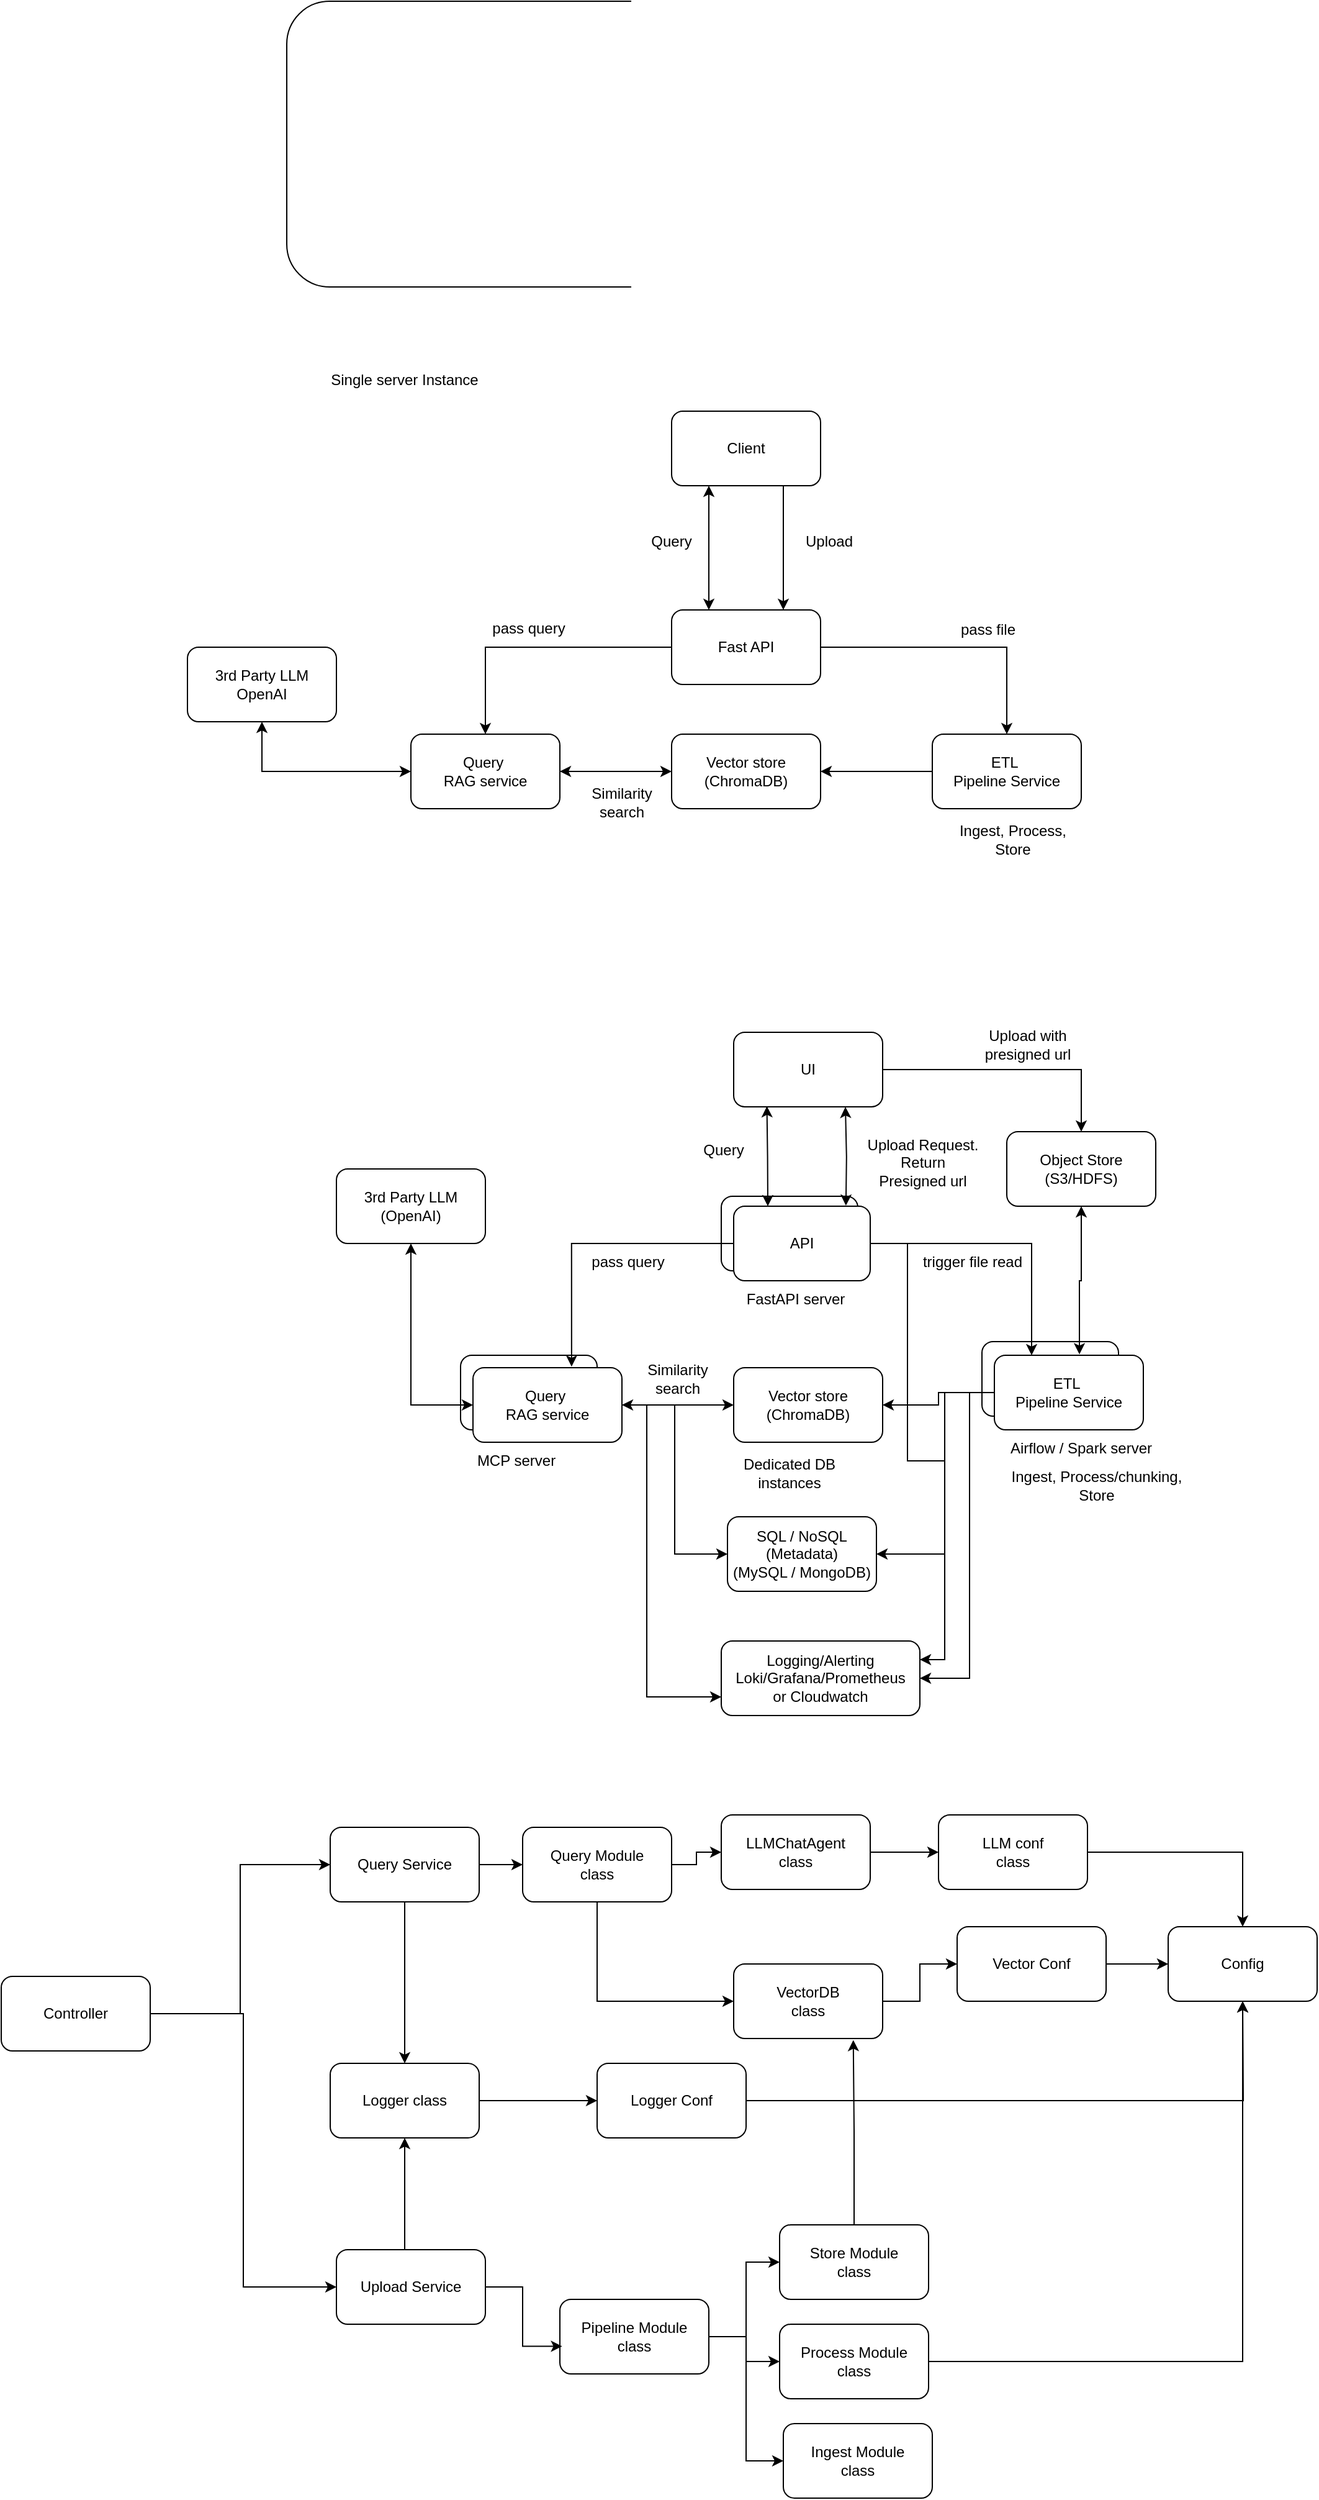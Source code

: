 <mxfile version="28.0.7">
  <diagram name="Page-1" id="8ba9l9_jwwmz3OkizyqZ">
    <mxGraphModel dx="2304" dy="2036" grid="1" gridSize="10" guides="1" tooltips="1" connect="1" arrows="1" fold="1" page="1" pageScale="1" pageWidth="850" pageHeight="1100" math="0" shadow="0">
      <root>
        <mxCell id="0" />
        <mxCell id="1" parent="0" />
        <mxCell id="soWcEMM31tVHpUFdJniQ-62" value="" style="rounded=1;whiteSpace=wrap;html=1;" vertex="1" parent="1">
          <mxGeometry x="570" y="799" width="110" height="60" as="geometry" />
        </mxCell>
        <mxCell id="soWcEMM31tVHpUFdJniQ-61" value="" style="rounded=1;whiteSpace=wrap;html=1;" vertex="1" parent="1">
          <mxGeometry x="150" y="810" width="110" height="60" as="geometry" />
        </mxCell>
        <mxCell id="soWcEMM31tVHpUFdJniQ-60" value="" style="rounded=1;whiteSpace=wrap;html=1;" vertex="1" parent="1">
          <mxGeometry x="360" y="682" width="110" height="60" as="geometry" />
        </mxCell>
        <mxCell id="soWcEMM31tVHpUFdJniQ-6" value="" style="rounded=1;whiteSpace=wrap;html=1;fillColor=none;" vertex="1" parent="1">
          <mxGeometry x="10" y="-280" width="620" height="230" as="geometry" />
        </mxCell>
        <mxCell id="soWcEMM31tVHpUFdJniQ-8" style="edgeStyle=orthogonalEdgeStyle;rounded=0;orthogonalLoop=1;jettySize=auto;html=1;exitX=0.25;exitY=1;exitDx=0;exitDy=0;startArrow=classic;startFill=1;" edge="1" parent="1" source="soWcEMM31tVHpUFdJniQ-1">
          <mxGeometry relative="1" as="geometry">
            <mxPoint x="350" y="210" as="targetPoint" />
          </mxGeometry>
        </mxCell>
        <mxCell id="soWcEMM31tVHpUFdJniQ-18" style="edgeStyle=orthogonalEdgeStyle;rounded=0;orthogonalLoop=1;jettySize=auto;html=1;exitX=0.75;exitY=1;exitDx=0;exitDy=0;entryX=0.75;entryY=0;entryDx=0;entryDy=0;startArrow=none;startFill=0;" edge="1" parent="1" source="soWcEMM31tVHpUFdJniQ-1" target="soWcEMM31tVHpUFdJniQ-2">
          <mxGeometry relative="1" as="geometry" />
        </mxCell>
        <mxCell id="soWcEMM31tVHpUFdJniQ-1" value="Client" style="rounded=1;whiteSpace=wrap;html=1;" vertex="1" parent="1">
          <mxGeometry x="320" y="50" width="120" height="60" as="geometry" />
        </mxCell>
        <mxCell id="soWcEMM31tVHpUFdJniQ-27" style="edgeStyle=orthogonalEdgeStyle;rounded=0;orthogonalLoop=1;jettySize=auto;html=1;entryX=0.5;entryY=0;entryDx=0;entryDy=0;" edge="1" parent="1" source="soWcEMM31tVHpUFdJniQ-2" target="soWcEMM31tVHpUFdJniQ-3">
          <mxGeometry relative="1" as="geometry" />
        </mxCell>
        <mxCell id="soWcEMM31tVHpUFdJniQ-30" style="edgeStyle=orthogonalEdgeStyle;rounded=0;orthogonalLoop=1;jettySize=auto;html=1;" edge="1" parent="1" source="soWcEMM31tVHpUFdJniQ-2" target="soWcEMM31tVHpUFdJniQ-4">
          <mxGeometry relative="1" as="geometry" />
        </mxCell>
        <mxCell id="soWcEMM31tVHpUFdJniQ-2" value="Fast API" style="rounded=1;whiteSpace=wrap;html=1;" vertex="1" parent="1">
          <mxGeometry x="320" y="210" width="120" height="60" as="geometry" />
        </mxCell>
        <mxCell id="soWcEMM31tVHpUFdJniQ-29" style="edgeStyle=orthogonalEdgeStyle;rounded=0;orthogonalLoop=1;jettySize=auto;html=1;entryX=1;entryY=0.5;entryDx=0;entryDy=0;" edge="1" parent="1" source="soWcEMM31tVHpUFdJniQ-3" target="soWcEMM31tVHpUFdJniQ-5">
          <mxGeometry relative="1" as="geometry" />
        </mxCell>
        <mxCell id="soWcEMM31tVHpUFdJniQ-3" value="ETL&amp;nbsp;&lt;div&gt;Pipeline Service&lt;/div&gt;" style="rounded=1;whiteSpace=wrap;html=1;" vertex="1" parent="1">
          <mxGeometry x="530" y="310" width="120" height="60" as="geometry" />
        </mxCell>
        <mxCell id="soWcEMM31tVHpUFdJniQ-20" style="edgeStyle=orthogonalEdgeStyle;rounded=0;orthogonalLoop=1;jettySize=auto;html=1;exitX=0;exitY=0.5;exitDx=0;exitDy=0;entryX=0.5;entryY=1;entryDx=0;entryDy=0;startArrow=classic;startFill=1;" edge="1" parent="1" source="soWcEMM31tVHpUFdJniQ-4" target="soWcEMM31tVHpUFdJniQ-7">
          <mxGeometry relative="1" as="geometry" />
        </mxCell>
        <mxCell id="soWcEMM31tVHpUFdJniQ-31" style="edgeStyle=orthogonalEdgeStyle;rounded=0;orthogonalLoop=1;jettySize=auto;html=1;entryX=0;entryY=0.5;entryDx=0;entryDy=0;startArrow=classic;startFill=1;" edge="1" parent="1" source="soWcEMM31tVHpUFdJniQ-4" target="soWcEMM31tVHpUFdJniQ-5">
          <mxGeometry relative="1" as="geometry" />
        </mxCell>
        <mxCell id="soWcEMM31tVHpUFdJniQ-4" value="Query&amp;nbsp;&lt;div&gt;RAG service&lt;/div&gt;" style="rounded=1;whiteSpace=wrap;html=1;" vertex="1" parent="1">
          <mxGeometry x="110" y="310" width="120" height="60" as="geometry" />
        </mxCell>
        <mxCell id="soWcEMM31tVHpUFdJniQ-5" value="Vector store&lt;br&gt;(ChromaDB)" style="rounded=1;whiteSpace=wrap;html=1;" vertex="1" parent="1">
          <mxGeometry x="320" y="310" width="120" height="60" as="geometry" />
        </mxCell>
        <mxCell id="soWcEMM31tVHpUFdJniQ-7" value="3rd Party LLM&lt;br&gt;OpenAI" style="rounded=1;whiteSpace=wrap;html=1;" vertex="1" parent="1">
          <mxGeometry x="-70" y="240" width="120" height="60" as="geometry" />
        </mxCell>
        <mxCell id="soWcEMM31tVHpUFdJniQ-9" style="edgeStyle=orthogonalEdgeStyle;rounded=0;orthogonalLoop=1;jettySize=auto;html=1;exitX=0.223;exitY=0.991;exitDx=0;exitDy=0;entryX=0.25;entryY=0;entryDx=0;entryDy=0;startArrow=classic;startFill=1;exitPerimeter=0;" edge="1" parent="1">
          <mxGeometry relative="1" as="geometry">
            <mxPoint x="396.76" y="609.46" as="sourcePoint" />
            <mxPoint x="397.5" y="690.0" as="targetPoint" />
          </mxGeometry>
        </mxCell>
        <mxCell id="soWcEMM31tVHpUFdJniQ-36" style="edgeStyle=orthogonalEdgeStyle;rounded=0;orthogonalLoop=1;jettySize=auto;html=1;entryX=0.5;entryY=0;entryDx=0;entryDy=0;" edge="1" parent="1" source="soWcEMM31tVHpUFdJniQ-10" target="soWcEMM31tVHpUFdJniQ-15">
          <mxGeometry relative="1" as="geometry" />
        </mxCell>
        <mxCell id="soWcEMM31tVHpUFdJniQ-10" value="UI" style="rounded=1;whiteSpace=wrap;html=1;" vertex="1" parent="1">
          <mxGeometry x="370" y="550" width="120" height="60" as="geometry" />
        </mxCell>
        <mxCell id="soWcEMM31tVHpUFdJniQ-37" style="edgeStyle=orthogonalEdgeStyle;rounded=0;orthogonalLoop=1;jettySize=auto;html=1;exitX=0.822;exitY=-0.008;exitDx=0;exitDy=0;entryX=0.75;entryY=1;entryDx=0;entryDy=0;exitPerimeter=0;startArrow=classic;startFill=1;" edge="1" parent="1">
          <mxGeometry relative="1" as="geometry">
            <mxPoint x="460.42" y="689.52" as="sourcePoint" />
            <mxPoint x="460" y="610" as="targetPoint" />
          </mxGeometry>
        </mxCell>
        <mxCell id="soWcEMM31tVHpUFdJniQ-47" style="edgeStyle=orthogonalEdgeStyle;rounded=0;orthogonalLoop=1;jettySize=auto;html=1;entryX=0.25;entryY=0;entryDx=0;entryDy=0;" edge="1" parent="1" source="soWcEMM31tVHpUFdJniQ-11" target="soWcEMM31tVHpUFdJniQ-12">
          <mxGeometry relative="1" as="geometry" />
        </mxCell>
        <mxCell id="soWcEMM31tVHpUFdJniQ-107" style="edgeStyle=orthogonalEdgeStyle;rounded=0;orthogonalLoop=1;jettySize=auto;html=1;entryX=1;entryY=0.25;entryDx=0;entryDy=0;" edge="1" parent="1" source="soWcEMM31tVHpUFdJniQ-11" target="soWcEMM31tVHpUFdJniQ-65">
          <mxGeometry relative="1" as="geometry">
            <Array as="points">
              <mxPoint x="510" y="720" />
              <mxPoint x="510" y="895" />
              <mxPoint x="540" y="895" />
              <mxPoint x="540" y="1055" />
            </Array>
          </mxGeometry>
        </mxCell>
        <mxCell id="soWcEMM31tVHpUFdJniQ-11" value="API" style="rounded=1;whiteSpace=wrap;html=1;" vertex="1" parent="1">
          <mxGeometry x="370" y="690" width="110" height="60" as="geometry" />
        </mxCell>
        <mxCell id="soWcEMM31tVHpUFdJniQ-46" style="edgeStyle=orthogonalEdgeStyle;rounded=0;orthogonalLoop=1;jettySize=auto;html=1;entryX=1;entryY=0.5;entryDx=0;entryDy=0;" edge="1" parent="1" source="soWcEMM31tVHpUFdJniQ-12" target="soWcEMM31tVHpUFdJniQ-14">
          <mxGeometry relative="1" as="geometry" />
        </mxCell>
        <mxCell id="soWcEMM31tVHpUFdJniQ-57" style="edgeStyle=orthogonalEdgeStyle;rounded=0;orthogonalLoop=1;jettySize=auto;html=1;entryX=1;entryY=0.5;entryDx=0;entryDy=0;" edge="1" parent="1" source="soWcEMM31tVHpUFdJniQ-12" target="soWcEMM31tVHpUFdJniQ-56">
          <mxGeometry relative="1" as="geometry">
            <Array as="points">
              <mxPoint x="540" y="840" />
              <mxPoint x="540" y="970" />
            </Array>
          </mxGeometry>
        </mxCell>
        <mxCell id="soWcEMM31tVHpUFdJniQ-66" style="edgeStyle=orthogonalEdgeStyle;rounded=0;orthogonalLoop=1;jettySize=auto;html=1;entryX=1;entryY=0.5;entryDx=0;entryDy=0;" edge="1" parent="1" source="soWcEMM31tVHpUFdJniQ-12" target="soWcEMM31tVHpUFdJniQ-65">
          <mxGeometry relative="1" as="geometry">
            <Array as="points">
              <mxPoint x="560" y="840" />
              <mxPoint x="560" y="1070" />
            </Array>
          </mxGeometry>
        </mxCell>
        <mxCell id="soWcEMM31tVHpUFdJniQ-12" value="ETL&amp;nbsp;&lt;div&gt;Pipeline Service&lt;/div&gt;" style="rounded=1;whiteSpace=wrap;html=1;" vertex="1" parent="1">
          <mxGeometry x="580" y="810" width="120" height="60" as="geometry" />
        </mxCell>
        <mxCell id="soWcEMM31tVHpUFdJniQ-58" style="edgeStyle=orthogonalEdgeStyle;rounded=0;orthogonalLoop=1;jettySize=auto;html=1;entryX=0;entryY=0.5;entryDx=0;entryDy=0;" edge="1" parent="1" source="soWcEMM31tVHpUFdJniQ-13" target="soWcEMM31tVHpUFdJniQ-56">
          <mxGeometry relative="1" as="geometry" />
        </mxCell>
        <mxCell id="soWcEMM31tVHpUFdJniQ-67" style="edgeStyle=orthogonalEdgeStyle;rounded=0;orthogonalLoop=1;jettySize=auto;html=1;entryX=0;entryY=0.75;entryDx=0;entryDy=0;" edge="1" parent="1" source="soWcEMM31tVHpUFdJniQ-13" target="soWcEMM31tVHpUFdJniQ-65">
          <mxGeometry relative="1" as="geometry">
            <Array as="points">
              <mxPoint x="300" y="850" />
              <mxPoint x="300" y="1085" />
            </Array>
          </mxGeometry>
        </mxCell>
        <mxCell id="soWcEMM31tVHpUFdJniQ-13" value="Query&amp;nbsp;&lt;div&gt;RAG service&lt;/div&gt;" style="rounded=1;whiteSpace=wrap;html=1;" vertex="1" parent="1">
          <mxGeometry x="160" y="820" width="120" height="60" as="geometry" />
        </mxCell>
        <mxCell id="soWcEMM31tVHpUFdJniQ-45" style="edgeStyle=orthogonalEdgeStyle;rounded=0;orthogonalLoop=1;jettySize=auto;html=1;entryX=1;entryY=0.5;entryDx=0;entryDy=0;startArrow=classic;startFill=1;" edge="1" parent="1" source="soWcEMM31tVHpUFdJniQ-14" target="soWcEMM31tVHpUFdJniQ-13">
          <mxGeometry relative="1" as="geometry" />
        </mxCell>
        <mxCell id="soWcEMM31tVHpUFdJniQ-14" value="Vector store&lt;div&gt;(ChromaDB)&lt;/div&gt;" style="rounded=1;whiteSpace=wrap;html=1;" vertex="1" parent="1">
          <mxGeometry x="370" y="820" width="120" height="60" as="geometry" />
        </mxCell>
        <mxCell id="soWcEMM31tVHpUFdJniQ-15" value="Object Store (S3/HDFS)" style="rounded=1;whiteSpace=wrap;html=1;" vertex="1" parent="1">
          <mxGeometry x="590" y="630" width="120" height="60" as="geometry" />
        </mxCell>
        <mxCell id="soWcEMM31tVHpUFdJniQ-44" style="edgeStyle=orthogonalEdgeStyle;rounded=0;orthogonalLoop=1;jettySize=auto;html=1;entryX=0;entryY=0.5;entryDx=0;entryDy=0;startArrow=classic;startFill=1;" edge="1" parent="1" source="soWcEMM31tVHpUFdJniQ-16" target="soWcEMM31tVHpUFdJniQ-13">
          <mxGeometry relative="1" as="geometry" />
        </mxCell>
        <mxCell id="soWcEMM31tVHpUFdJniQ-16" value="3rd Party LLM&lt;br&gt;(OpenAI)" style="rounded=1;whiteSpace=wrap;html=1;" vertex="1" parent="1">
          <mxGeometry x="50" y="660" width="120" height="60" as="geometry" />
        </mxCell>
        <mxCell id="soWcEMM31tVHpUFdJniQ-17" value="Query" style="text;html=1;align=center;verticalAlign=middle;whiteSpace=wrap;rounded=0;" vertex="1" parent="1">
          <mxGeometry x="290" y="140" width="60" height="30" as="geometry" />
        </mxCell>
        <mxCell id="soWcEMM31tVHpUFdJniQ-19" value="Upload" style="text;html=1;align=center;verticalAlign=middle;whiteSpace=wrap;rounded=0;" vertex="1" parent="1">
          <mxGeometry x="417" y="140" width="60" height="30" as="geometry" />
        </mxCell>
        <mxCell id="soWcEMM31tVHpUFdJniQ-32" value="Similarity&lt;div&gt;search&lt;/div&gt;" style="text;html=1;align=center;verticalAlign=middle;whiteSpace=wrap;rounded=0;" vertex="1" parent="1">
          <mxGeometry x="250" y="350" width="60" height="30" as="geometry" />
        </mxCell>
        <mxCell id="soWcEMM31tVHpUFdJniQ-33" value="pass file" style="text;html=1;align=center;verticalAlign=middle;whiteSpace=wrap;rounded=0;" vertex="1" parent="1">
          <mxGeometry x="530" y="211" width="90" height="30" as="geometry" />
        </mxCell>
        <mxCell id="soWcEMM31tVHpUFdJniQ-34" value="pass query" style="text;html=1;align=center;verticalAlign=middle;whiteSpace=wrap;rounded=0;" vertex="1" parent="1">
          <mxGeometry x="160" y="210" width="90" height="30" as="geometry" />
        </mxCell>
        <mxCell id="soWcEMM31tVHpUFdJniQ-35" value="Ingest, Process,&lt;div&gt;Store&lt;/div&gt;" style="text;html=1;align=center;verticalAlign=middle;whiteSpace=wrap;rounded=0;" vertex="1" parent="1">
          <mxGeometry x="530" y="380" width="130" height="30" as="geometry" />
        </mxCell>
        <mxCell id="soWcEMM31tVHpUFdJniQ-38" value="Upload Request. Return&lt;div&gt;Presigned url&lt;/div&gt;" style="text;html=1;align=center;verticalAlign=middle;whiteSpace=wrap;rounded=0;" vertex="1" parent="1">
          <mxGeometry x="475" y="630" width="95" height="50" as="geometry" />
        </mxCell>
        <mxCell id="soWcEMM31tVHpUFdJniQ-39" value="Query" style="text;html=1;align=center;verticalAlign=middle;whiteSpace=wrap;rounded=0;" vertex="1" parent="1">
          <mxGeometry x="330" y="630" width="64" height="30" as="geometry" />
        </mxCell>
        <mxCell id="soWcEMM31tVHpUFdJniQ-41" value="Airflow / Spark server" style="text;html=1;align=center;verticalAlign=middle;whiteSpace=wrap;rounded=0;" vertex="1" parent="1">
          <mxGeometry x="560" y="870" width="180" height="30" as="geometry" />
        </mxCell>
        <mxCell id="soWcEMM31tVHpUFdJniQ-42" value="MCP server" style="text;html=1;align=center;verticalAlign=middle;whiteSpace=wrap;rounded=0;" vertex="1" parent="1">
          <mxGeometry x="160" y="880" width="70" height="30" as="geometry" />
        </mxCell>
        <mxCell id="soWcEMM31tVHpUFdJniQ-43" value="Dedicated DB instances" style="text;html=1;align=center;verticalAlign=middle;whiteSpace=wrap;rounded=0;" vertex="1" parent="1">
          <mxGeometry x="370" y="890" width="90" height="30" as="geometry" />
        </mxCell>
        <mxCell id="soWcEMM31tVHpUFdJniQ-48" style="edgeStyle=orthogonalEdgeStyle;rounded=0;orthogonalLoop=1;jettySize=auto;html=1;entryX=0.662;entryY=-0.015;entryDx=0;entryDy=0;entryPerimeter=0;" edge="1" parent="1" source="soWcEMM31tVHpUFdJniQ-11" target="soWcEMM31tVHpUFdJniQ-13">
          <mxGeometry relative="1" as="geometry" />
        </mxCell>
        <mxCell id="soWcEMM31tVHpUFdJniQ-49" value="trigger file read" style="text;html=1;align=center;verticalAlign=middle;whiteSpace=wrap;rounded=0;" vertex="1" parent="1">
          <mxGeometry x="520" y="720" width="85" height="30" as="geometry" />
        </mxCell>
        <mxCell id="soWcEMM31tVHpUFdJniQ-51" style="edgeStyle=orthogonalEdgeStyle;rounded=0;orthogonalLoop=1;jettySize=auto;html=1;entryX=0.571;entryY=-0.013;entryDx=0;entryDy=0;entryPerimeter=0;startArrow=classic;startFill=1;" edge="1" parent="1" source="soWcEMM31tVHpUFdJniQ-15" target="soWcEMM31tVHpUFdJniQ-12">
          <mxGeometry relative="1" as="geometry" />
        </mxCell>
        <mxCell id="soWcEMM31tVHpUFdJniQ-52" value="FastAPI server" style="text;html=1;align=center;verticalAlign=middle;whiteSpace=wrap;rounded=0;" vertex="1" parent="1">
          <mxGeometry x="370" y="750" width="100" height="30" as="geometry" />
        </mxCell>
        <mxCell id="soWcEMM31tVHpUFdJniQ-53" value="pass query" style="text;html=1;align=center;verticalAlign=middle;whiteSpace=wrap;rounded=0;" vertex="1" parent="1">
          <mxGeometry x="240" y="720" width="90" height="30" as="geometry" />
        </mxCell>
        <mxCell id="soWcEMM31tVHpUFdJniQ-55" value="Upload with presigned url" style="text;html=1;align=center;verticalAlign=middle;whiteSpace=wrap;rounded=0;" vertex="1" parent="1">
          <mxGeometry x="562" y="550" width="90" height="20" as="geometry" />
        </mxCell>
        <mxCell id="soWcEMM31tVHpUFdJniQ-56" value="&lt;div&gt;SQL / NoSQL&lt;/div&gt;&lt;div&gt;(Metadata)&lt;br&gt;(MySQL / MongoDB)&lt;/div&gt;" style="rounded=1;whiteSpace=wrap;html=1;" vertex="1" parent="1">
          <mxGeometry x="365" y="940" width="120" height="60" as="geometry" />
        </mxCell>
        <mxCell id="soWcEMM31tVHpUFdJniQ-59" value="Similarity&lt;div&gt;search&lt;/div&gt;" style="text;html=1;align=center;verticalAlign=middle;whiteSpace=wrap;rounded=0;" vertex="1" parent="1">
          <mxGeometry x="295" y="814" width="60" height="30" as="geometry" />
        </mxCell>
        <mxCell id="soWcEMM31tVHpUFdJniQ-63" value="Ingest, Process/chunking,&lt;div&gt;Store&lt;/div&gt;" style="text;html=1;align=center;verticalAlign=middle;whiteSpace=wrap;rounded=0;" vertex="1" parent="1">
          <mxGeometry x="585" y="900" width="155" height="30" as="geometry" />
        </mxCell>
        <mxCell id="soWcEMM31tVHpUFdJniQ-65" value="Logging/Alerting&lt;div&gt;Loki/Grafana/Prometheus&lt;/div&gt;&lt;div&gt;or Cloudwatch&lt;/div&gt;" style="rounded=1;whiteSpace=wrap;html=1;" vertex="1" parent="1">
          <mxGeometry x="360" y="1040" width="160" height="60" as="geometry" />
        </mxCell>
        <mxCell id="soWcEMM31tVHpUFdJniQ-68" value="Single server Instance" style="text;html=1;align=center;verticalAlign=middle;whiteSpace=wrap;rounded=0;" vertex="1" parent="1">
          <mxGeometry x="30" y="10" width="150" height="30" as="geometry" />
        </mxCell>
        <mxCell id="soWcEMM31tVHpUFdJniQ-86" style="edgeStyle=orthogonalEdgeStyle;rounded=0;orthogonalLoop=1;jettySize=auto;html=1;entryX=0;entryY=0.5;entryDx=0;entryDy=0;" edge="1" parent="1" source="soWcEMM31tVHpUFdJniQ-70" target="soWcEMM31tVHpUFdJniQ-71">
          <mxGeometry relative="1" as="geometry" />
        </mxCell>
        <mxCell id="soWcEMM31tVHpUFdJniQ-87" style="edgeStyle=orthogonalEdgeStyle;rounded=0;orthogonalLoop=1;jettySize=auto;html=1;entryX=0;entryY=0.5;entryDx=0;entryDy=0;" edge="1" parent="1" source="soWcEMM31tVHpUFdJniQ-70" target="soWcEMM31tVHpUFdJniQ-81">
          <mxGeometry relative="1" as="geometry" />
        </mxCell>
        <mxCell id="soWcEMM31tVHpUFdJniQ-70" value="Controller" style="rounded=1;whiteSpace=wrap;html=1;" vertex="1" parent="1">
          <mxGeometry x="-220" y="1310" width="120" height="60" as="geometry" />
        </mxCell>
        <mxCell id="soWcEMM31tVHpUFdJniQ-89" style="edgeStyle=orthogonalEdgeStyle;rounded=0;orthogonalLoop=1;jettySize=auto;html=1;exitX=1;exitY=0.5;exitDx=0;exitDy=0;entryX=0;entryY=0.5;entryDx=0;entryDy=0;" edge="1" parent="1" source="soWcEMM31tVHpUFdJniQ-71" target="soWcEMM31tVHpUFdJniQ-72">
          <mxGeometry relative="1" as="geometry" />
        </mxCell>
        <mxCell id="soWcEMM31tVHpUFdJniQ-101" style="edgeStyle=orthogonalEdgeStyle;rounded=0;orthogonalLoop=1;jettySize=auto;html=1;" edge="1" parent="1" source="soWcEMM31tVHpUFdJniQ-71" target="soWcEMM31tVHpUFdJniQ-79">
          <mxGeometry relative="1" as="geometry" />
        </mxCell>
        <mxCell id="soWcEMM31tVHpUFdJniQ-71" value="Query Service" style="rounded=1;whiteSpace=wrap;html=1;" vertex="1" parent="1">
          <mxGeometry x="45" y="1190" width="120" height="60" as="geometry" />
        </mxCell>
        <mxCell id="soWcEMM31tVHpUFdJniQ-88" style="edgeStyle=orthogonalEdgeStyle;rounded=0;orthogonalLoop=1;jettySize=auto;html=1;entryX=0;entryY=0.5;entryDx=0;entryDy=0;exitX=0.5;exitY=1;exitDx=0;exitDy=0;" edge="1" parent="1" source="soWcEMM31tVHpUFdJniQ-72" target="soWcEMM31tVHpUFdJniQ-75">
          <mxGeometry relative="1" as="geometry" />
        </mxCell>
        <mxCell id="soWcEMM31tVHpUFdJniQ-90" style="edgeStyle=orthogonalEdgeStyle;rounded=0;orthogonalLoop=1;jettySize=auto;html=1;" edge="1" parent="1" source="soWcEMM31tVHpUFdJniQ-72" target="soWcEMM31tVHpUFdJniQ-73">
          <mxGeometry relative="1" as="geometry" />
        </mxCell>
        <mxCell id="soWcEMM31tVHpUFdJniQ-72" value="Query Module&lt;div&gt;class&lt;/div&gt;" style="rounded=1;whiteSpace=wrap;html=1;" vertex="1" parent="1">
          <mxGeometry x="200" y="1190" width="120" height="60" as="geometry" />
        </mxCell>
        <mxCell id="soWcEMM31tVHpUFdJniQ-91" style="edgeStyle=orthogonalEdgeStyle;rounded=0;orthogonalLoop=1;jettySize=auto;html=1;entryX=0;entryY=0.5;entryDx=0;entryDy=0;" edge="1" parent="1" source="soWcEMM31tVHpUFdJniQ-73" target="soWcEMM31tVHpUFdJniQ-74">
          <mxGeometry relative="1" as="geometry" />
        </mxCell>
        <mxCell id="soWcEMM31tVHpUFdJniQ-73" value="LLMChatAgent&lt;div&gt;class&lt;/div&gt;" style="rounded=1;whiteSpace=wrap;html=1;" vertex="1" parent="1">
          <mxGeometry x="360" y="1180" width="120" height="60" as="geometry" />
        </mxCell>
        <mxCell id="soWcEMM31tVHpUFdJniQ-99" style="edgeStyle=orthogonalEdgeStyle;rounded=0;orthogonalLoop=1;jettySize=auto;html=1;" edge="1" parent="1" source="soWcEMM31tVHpUFdJniQ-74" target="soWcEMM31tVHpUFdJniQ-77">
          <mxGeometry relative="1" as="geometry" />
        </mxCell>
        <mxCell id="soWcEMM31tVHpUFdJniQ-74" value="&lt;div&gt;LLM conf&lt;/div&gt;&lt;div&gt;class&lt;/div&gt;" style="rounded=1;whiteSpace=wrap;html=1;" vertex="1" parent="1">
          <mxGeometry x="535" y="1180" width="120" height="60" as="geometry" />
        </mxCell>
        <mxCell id="soWcEMM31tVHpUFdJniQ-92" style="edgeStyle=orthogonalEdgeStyle;rounded=0;orthogonalLoop=1;jettySize=auto;html=1;entryX=0;entryY=0.5;entryDx=0;entryDy=0;" edge="1" parent="1" source="soWcEMM31tVHpUFdJniQ-75" target="soWcEMM31tVHpUFdJniQ-76">
          <mxGeometry relative="1" as="geometry" />
        </mxCell>
        <mxCell id="soWcEMM31tVHpUFdJniQ-75" value="VectorDB&lt;div&gt;class&lt;/div&gt;" style="rounded=1;whiteSpace=wrap;html=1;" vertex="1" parent="1">
          <mxGeometry x="370" y="1300" width="120" height="60" as="geometry" />
        </mxCell>
        <mxCell id="soWcEMM31tVHpUFdJniQ-93" style="edgeStyle=orthogonalEdgeStyle;rounded=0;orthogonalLoop=1;jettySize=auto;html=1;entryX=0;entryY=0.5;entryDx=0;entryDy=0;" edge="1" parent="1" source="soWcEMM31tVHpUFdJniQ-76" target="soWcEMM31tVHpUFdJniQ-77">
          <mxGeometry relative="1" as="geometry" />
        </mxCell>
        <mxCell id="soWcEMM31tVHpUFdJniQ-76" value="Vector Conf" style="rounded=1;whiteSpace=wrap;html=1;" vertex="1" parent="1">
          <mxGeometry x="550" y="1270" width="120" height="60" as="geometry" />
        </mxCell>
        <mxCell id="soWcEMM31tVHpUFdJniQ-77" value="Config" style="rounded=1;whiteSpace=wrap;html=1;" vertex="1" parent="1">
          <mxGeometry x="720" y="1270" width="120" height="60" as="geometry" />
        </mxCell>
        <mxCell id="soWcEMM31tVHpUFdJniQ-104" style="edgeStyle=orthogonalEdgeStyle;rounded=0;orthogonalLoop=1;jettySize=auto;html=1;" edge="1" parent="1" source="soWcEMM31tVHpUFdJniQ-79" target="soWcEMM31tVHpUFdJniQ-80">
          <mxGeometry relative="1" as="geometry" />
        </mxCell>
        <mxCell id="soWcEMM31tVHpUFdJniQ-79" value="&lt;div&gt;Logger class&lt;/div&gt;" style="rounded=1;whiteSpace=wrap;html=1;" vertex="1" parent="1">
          <mxGeometry x="45" y="1380" width="120" height="60" as="geometry" />
        </mxCell>
        <mxCell id="soWcEMM31tVHpUFdJniQ-106" style="edgeStyle=orthogonalEdgeStyle;rounded=0;orthogonalLoop=1;jettySize=auto;html=1;" edge="1" parent="1" source="soWcEMM31tVHpUFdJniQ-80">
          <mxGeometry relative="1" as="geometry">
            <mxPoint x="780" y="1330" as="targetPoint" />
          </mxGeometry>
        </mxCell>
        <mxCell id="soWcEMM31tVHpUFdJniQ-80" value="Logger Conf" style="rounded=1;whiteSpace=wrap;html=1;" vertex="1" parent="1">
          <mxGeometry x="260" y="1380" width="120" height="60" as="geometry" />
        </mxCell>
        <mxCell id="soWcEMM31tVHpUFdJniQ-102" style="edgeStyle=orthogonalEdgeStyle;rounded=0;orthogonalLoop=1;jettySize=auto;html=1;exitX=0.5;exitY=0;exitDx=0;exitDy=0;" edge="1" parent="1" source="soWcEMM31tVHpUFdJniQ-81" target="soWcEMM31tVHpUFdJniQ-79">
          <mxGeometry relative="1" as="geometry">
            <Array as="points">
              <mxPoint x="105" y="1530" />
            </Array>
          </mxGeometry>
        </mxCell>
        <mxCell id="soWcEMM31tVHpUFdJniQ-81" value="Upload Service" style="rounded=1;whiteSpace=wrap;html=1;" vertex="1" parent="1">
          <mxGeometry x="50" y="1530" width="120" height="60" as="geometry" />
        </mxCell>
        <mxCell id="soWcEMM31tVHpUFdJniQ-95" style="edgeStyle=orthogonalEdgeStyle;rounded=0;orthogonalLoop=1;jettySize=auto;html=1;entryX=0;entryY=0.5;entryDx=0;entryDy=0;" edge="1" parent="1" source="soWcEMM31tVHpUFdJniQ-82" target="soWcEMM31tVHpUFdJniQ-85">
          <mxGeometry relative="1" as="geometry">
            <Array as="points">
              <mxPoint x="380" y="1600" />
              <mxPoint x="380" y="1540" />
            </Array>
          </mxGeometry>
        </mxCell>
        <mxCell id="soWcEMM31tVHpUFdJniQ-96" style="edgeStyle=orthogonalEdgeStyle;rounded=0;orthogonalLoop=1;jettySize=auto;html=1;entryX=0;entryY=0.5;entryDx=0;entryDy=0;" edge="1" parent="1" source="soWcEMM31tVHpUFdJniQ-82" target="soWcEMM31tVHpUFdJniQ-84">
          <mxGeometry relative="1" as="geometry">
            <Array as="points">
              <mxPoint x="380" y="1600" />
              <mxPoint x="380" y="1620" />
            </Array>
          </mxGeometry>
        </mxCell>
        <mxCell id="soWcEMM31tVHpUFdJniQ-97" style="edgeStyle=orthogonalEdgeStyle;rounded=0;orthogonalLoop=1;jettySize=auto;html=1;entryX=0;entryY=0.5;entryDx=0;entryDy=0;" edge="1" parent="1" source="soWcEMM31tVHpUFdJniQ-82" target="soWcEMM31tVHpUFdJniQ-83">
          <mxGeometry relative="1" as="geometry">
            <Array as="points">
              <mxPoint x="380" y="1600" />
              <mxPoint x="380" y="1700" />
            </Array>
          </mxGeometry>
        </mxCell>
        <mxCell id="soWcEMM31tVHpUFdJniQ-82" value="Pipeline Module&lt;div&gt;class&lt;/div&gt;" style="rounded=1;whiteSpace=wrap;html=1;" vertex="1" parent="1">
          <mxGeometry x="230" y="1570" width="120" height="60" as="geometry" />
        </mxCell>
        <mxCell id="soWcEMM31tVHpUFdJniQ-83" value="Ingest Module&lt;div&gt;class&lt;/div&gt;" style="rounded=1;whiteSpace=wrap;html=1;" vertex="1" parent="1">
          <mxGeometry x="410" y="1670" width="120" height="60" as="geometry" />
        </mxCell>
        <mxCell id="soWcEMM31tVHpUFdJniQ-98" style="edgeStyle=orthogonalEdgeStyle;rounded=0;orthogonalLoop=1;jettySize=auto;html=1;entryX=0.5;entryY=1;entryDx=0;entryDy=0;" edge="1" parent="1" source="soWcEMM31tVHpUFdJniQ-84" target="soWcEMM31tVHpUFdJniQ-77">
          <mxGeometry relative="1" as="geometry" />
        </mxCell>
        <mxCell id="soWcEMM31tVHpUFdJniQ-84" value="Process Module&lt;div&gt;class&lt;/div&gt;" style="rounded=1;whiteSpace=wrap;html=1;" vertex="1" parent="1">
          <mxGeometry x="407" y="1590" width="120" height="60" as="geometry" />
        </mxCell>
        <mxCell id="soWcEMM31tVHpUFdJniQ-85" value="Store Module&lt;div&gt;class&lt;/div&gt;" style="rounded=1;whiteSpace=wrap;html=1;" vertex="1" parent="1">
          <mxGeometry x="407" y="1510" width="120" height="60" as="geometry" />
        </mxCell>
        <mxCell id="soWcEMM31tVHpUFdJniQ-100" style="edgeStyle=orthogonalEdgeStyle;rounded=0;orthogonalLoop=1;jettySize=auto;html=1;entryX=0.015;entryY=0.629;entryDx=0;entryDy=0;entryPerimeter=0;" edge="1" parent="1" source="soWcEMM31tVHpUFdJniQ-81" target="soWcEMM31tVHpUFdJniQ-82">
          <mxGeometry relative="1" as="geometry" />
        </mxCell>
        <mxCell id="soWcEMM31tVHpUFdJniQ-105" style="edgeStyle=orthogonalEdgeStyle;rounded=0;orthogonalLoop=1;jettySize=auto;html=1;entryX=0.803;entryY=1.02;entryDx=0;entryDy=0;entryPerimeter=0;" edge="1" parent="1" source="soWcEMM31tVHpUFdJniQ-85" target="soWcEMM31tVHpUFdJniQ-75">
          <mxGeometry relative="1" as="geometry" />
        </mxCell>
      </root>
    </mxGraphModel>
  </diagram>
</mxfile>

